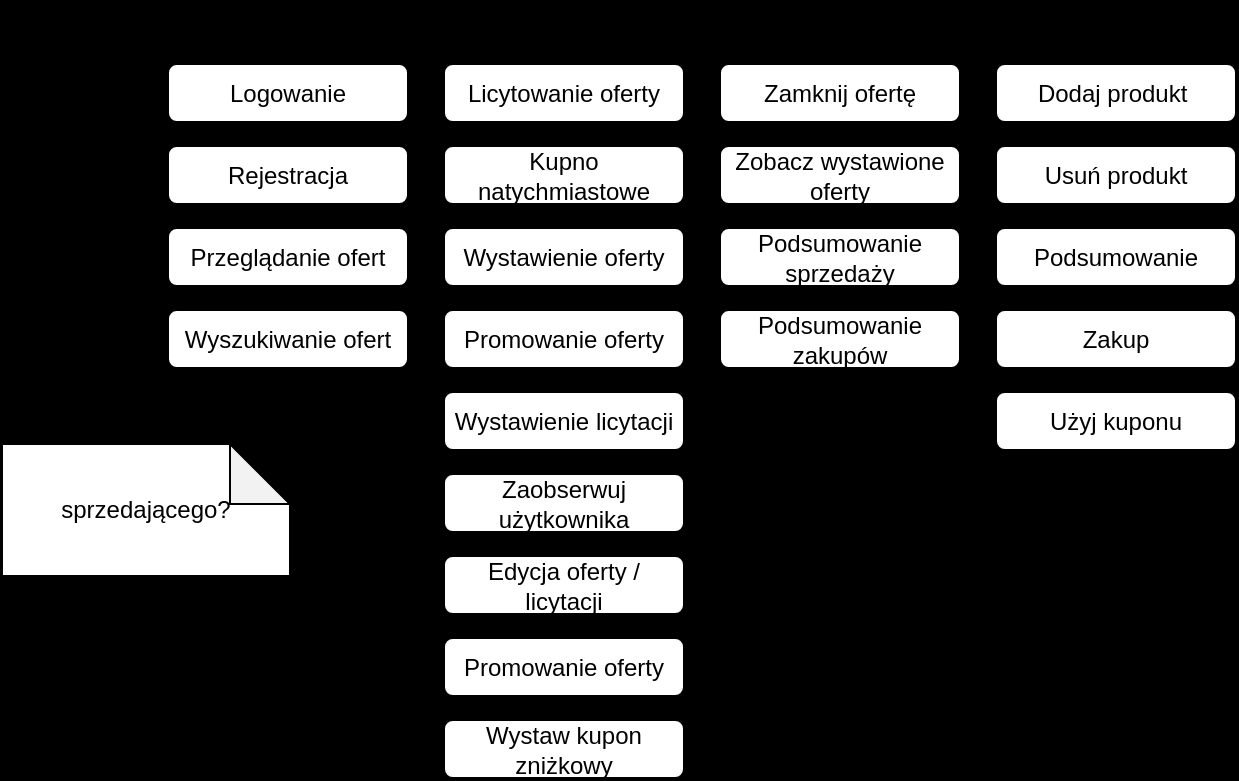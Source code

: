 <mxfile version="14.6.11" type="github">
  <diagram id="6a731a19-8d31-9384-78a2-239565b7b9f0" name="Page-1">
    <mxGraphModel dx="1209" dy="689" grid="0" gridSize="10" guides="1" tooltips="1" connect="1" arrows="1" fold="1" page="1" pageScale="1" pageWidth="1169" pageHeight="827" background="#000000" math="0" shadow="0">
      <root>
        <mxCell id="0" />
        <mxCell id="1" parent="0" />
        <mxCell id="Rlo3ftVfiGXAXxwy3TCN-3" value="Logowanie" style="rounded=1;whiteSpace=wrap;html=1;" vertex="1" parent="1">
          <mxGeometry x="367" y="245" width="120" height="29" as="geometry" />
        </mxCell>
        <mxCell id="Rlo3ftVfiGXAXxwy3TCN-4" value="Rejestracja" style="rounded=1;whiteSpace=wrap;html=1;" vertex="1" parent="1">
          <mxGeometry x="367" y="286" width="120" height="29" as="geometry" />
        </mxCell>
        <mxCell id="Rlo3ftVfiGXAXxwy3TCN-5" value="Przeglądanie ofert" style="rounded=1;whiteSpace=wrap;html=1;" vertex="1" parent="1">
          <mxGeometry x="367" y="327" width="120" height="29" as="geometry" />
        </mxCell>
        <mxCell id="Rlo3ftVfiGXAXxwy3TCN-6" value="Wyszukiwanie ofert" style="rounded=1;whiteSpace=wrap;html=1;" vertex="1" parent="1">
          <mxGeometry x="367" y="368" width="120" height="29" as="geometry" />
        </mxCell>
        <mxCell id="Rlo3ftVfiGXAXxwy3TCN-7" value="Licytowanie oferty" style="rounded=1;whiteSpace=wrap;html=1;" vertex="1" parent="1">
          <mxGeometry x="505" y="245" width="120" height="29" as="geometry" />
        </mxCell>
        <mxCell id="Rlo3ftVfiGXAXxwy3TCN-8" value="Kupno natychmiastowe" style="rounded=1;whiteSpace=wrap;html=1;" vertex="1" parent="1">
          <mxGeometry x="505" y="286" width="120" height="29" as="geometry" />
        </mxCell>
        <mxCell id="Rlo3ftVfiGXAXxwy3TCN-9" value="Wystawienie oferty" style="rounded=1;whiteSpace=wrap;html=1;" vertex="1" parent="1">
          <mxGeometry x="505" y="327" width="120" height="29" as="geometry" />
        </mxCell>
        <mxCell id="Rlo3ftVfiGXAXxwy3TCN-10" value="Promowanie oferty" style="rounded=1;whiteSpace=wrap;html=1;" vertex="1" parent="1">
          <mxGeometry x="505" y="368" width="120" height="29" as="geometry" />
        </mxCell>
        <mxCell id="Rlo3ftVfiGXAXxwy3TCN-11" value="Wystawienie licytacji" style="rounded=1;whiteSpace=wrap;html=1;" vertex="1" parent="1">
          <mxGeometry x="505" y="409" width="120" height="29" as="geometry" />
        </mxCell>
        <mxCell id="Rlo3ftVfiGXAXxwy3TCN-12" value="Zaobserwuj użytkownika" style="rounded=1;whiteSpace=wrap;html=1;" vertex="1" parent="1">
          <mxGeometry x="505" y="450" width="120" height="29" as="geometry" />
        </mxCell>
        <mxCell id="Rlo3ftVfiGXAXxwy3TCN-17" style="edgeStyle=orthogonalEdgeStyle;rounded=0;orthogonalLoop=1;jettySize=auto;html=1;exitX=0;exitY=0;exitDx=144;exitDy=30;exitPerimeter=0;entryX=0;entryY=0.5;entryDx=0;entryDy=0;" edge="1" parent="1" source="Rlo3ftVfiGXAXxwy3TCN-13" target="Rlo3ftVfiGXAXxwy3TCN-12">
          <mxGeometry relative="1" as="geometry" />
        </mxCell>
        <mxCell id="Rlo3ftVfiGXAXxwy3TCN-13" value="sprzedającego?" style="shape=note;whiteSpace=wrap;html=1;backgroundOutline=1;darkOpacity=0.05;" vertex="1" parent="1">
          <mxGeometry x="284" y="435" width="144" height="66" as="geometry" />
        </mxCell>
        <mxCell id="Rlo3ftVfiGXAXxwy3TCN-15" value="Edycja oferty / licytacji" style="rounded=1;whiteSpace=wrap;html=1;" vertex="1" parent="1">
          <mxGeometry x="505" y="491" width="120" height="29" as="geometry" />
        </mxCell>
        <mxCell id="Rlo3ftVfiGXAXxwy3TCN-16" value="Promowanie oferty" style="rounded=1;whiteSpace=wrap;html=1;" vertex="1" parent="1">
          <mxGeometry x="505" y="532" width="120" height="29" as="geometry" />
        </mxCell>
        <mxCell id="Rlo3ftVfiGXAXxwy3TCN-18" value="Zamknij ofertę" style="rounded=1;whiteSpace=wrap;html=1;" vertex="1" parent="1">
          <mxGeometry x="643" y="245" width="120" height="29" as="geometry" />
        </mxCell>
        <mxCell id="Rlo3ftVfiGXAXxwy3TCN-19" value="Zobacz wystawione oferty" style="rounded=1;whiteSpace=wrap;html=1;" vertex="1" parent="1">
          <mxGeometry x="643" y="286" width="120" height="29" as="geometry" />
        </mxCell>
        <mxCell id="Rlo3ftVfiGXAXxwy3TCN-20" value="Podsumowanie sprzedaży" style="rounded=1;whiteSpace=wrap;html=1;" vertex="1" parent="1">
          <mxGeometry x="643" y="327" width="120" height="29" as="geometry" />
        </mxCell>
        <mxCell id="Rlo3ftVfiGXAXxwy3TCN-21" value="Podsumowanie zakupów" style="rounded=1;whiteSpace=wrap;html=1;" vertex="1" parent="1">
          <mxGeometry x="643" y="368" width="120" height="29" as="geometry" />
        </mxCell>
        <mxCell id="Rlo3ftVfiGXAXxwy3TCN-22" value="Dodaj produkt&amp;nbsp;" style="rounded=1;whiteSpace=wrap;html=1;" vertex="1" parent="1">
          <mxGeometry x="781" y="245" width="120" height="29" as="geometry" />
        </mxCell>
        <mxCell id="Rlo3ftVfiGXAXxwy3TCN-23" value="Usuń produkt" style="rounded=1;whiteSpace=wrap;html=1;" vertex="1" parent="1">
          <mxGeometry x="781" y="286" width="120" height="29" as="geometry" />
        </mxCell>
        <mxCell id="Rlo3ftVfiGXAXxwy3TCN-26" value="Koszyk" style="text;html=1;strokeColor=none;fillColor=none;align=center;verticalAlign=middle;whiteSpace=wrap;rounded=0;" vertex="1" parent="1">
          <mxGeometry x="821" y="213" width="40" height="20" as="geometry" />
        </mxCell>
        <mxCell id="Rlo3ftVfiGXAXxwy3TCN-27" value="Podsumowanie" style="rounded=1;whiteSpace=wrap;html=1;" vertex="1" parent="1">
          <mxGeometry x="781" y="327" width="120" height="29" as="geometry" />
        </mxCell>
        <mxCell id="Rlo3ftVfiGXAXxwy3TCN-28" value="Zakup" style="rounded=1;whiteSpace=wrap;html=1;" vertex="1" parent="1">
          <mxGeometry x="781" y="368" width="120" height="29" as="geometry" />
        </mxCell>
        <mxCell id="Rlo3ftVfiGXAXxwy3TCN-30" value="Użyj kuponu" style="rounded=1;whiteSpace=wrap;html=1;" vertex="1" parent="1">
          <mxGeometry x="781" y="409" width="120" height="29" as="geometry" />
        </mxCell>
        <mxCell id="Rlo3ftVfiGXAXxwy3TCN-31" value="Wystaw kupon zniżkowy" style="rounded=1;whiteSpace=wrap;html=1;" vertex="1" parent="1">
          <mxGeometry x="505" y="573" width="120" height="29" as="geometry" />
        </mxCell>
      </root>
    </mxGraphModel>
  </diagram>
</mxfile>
